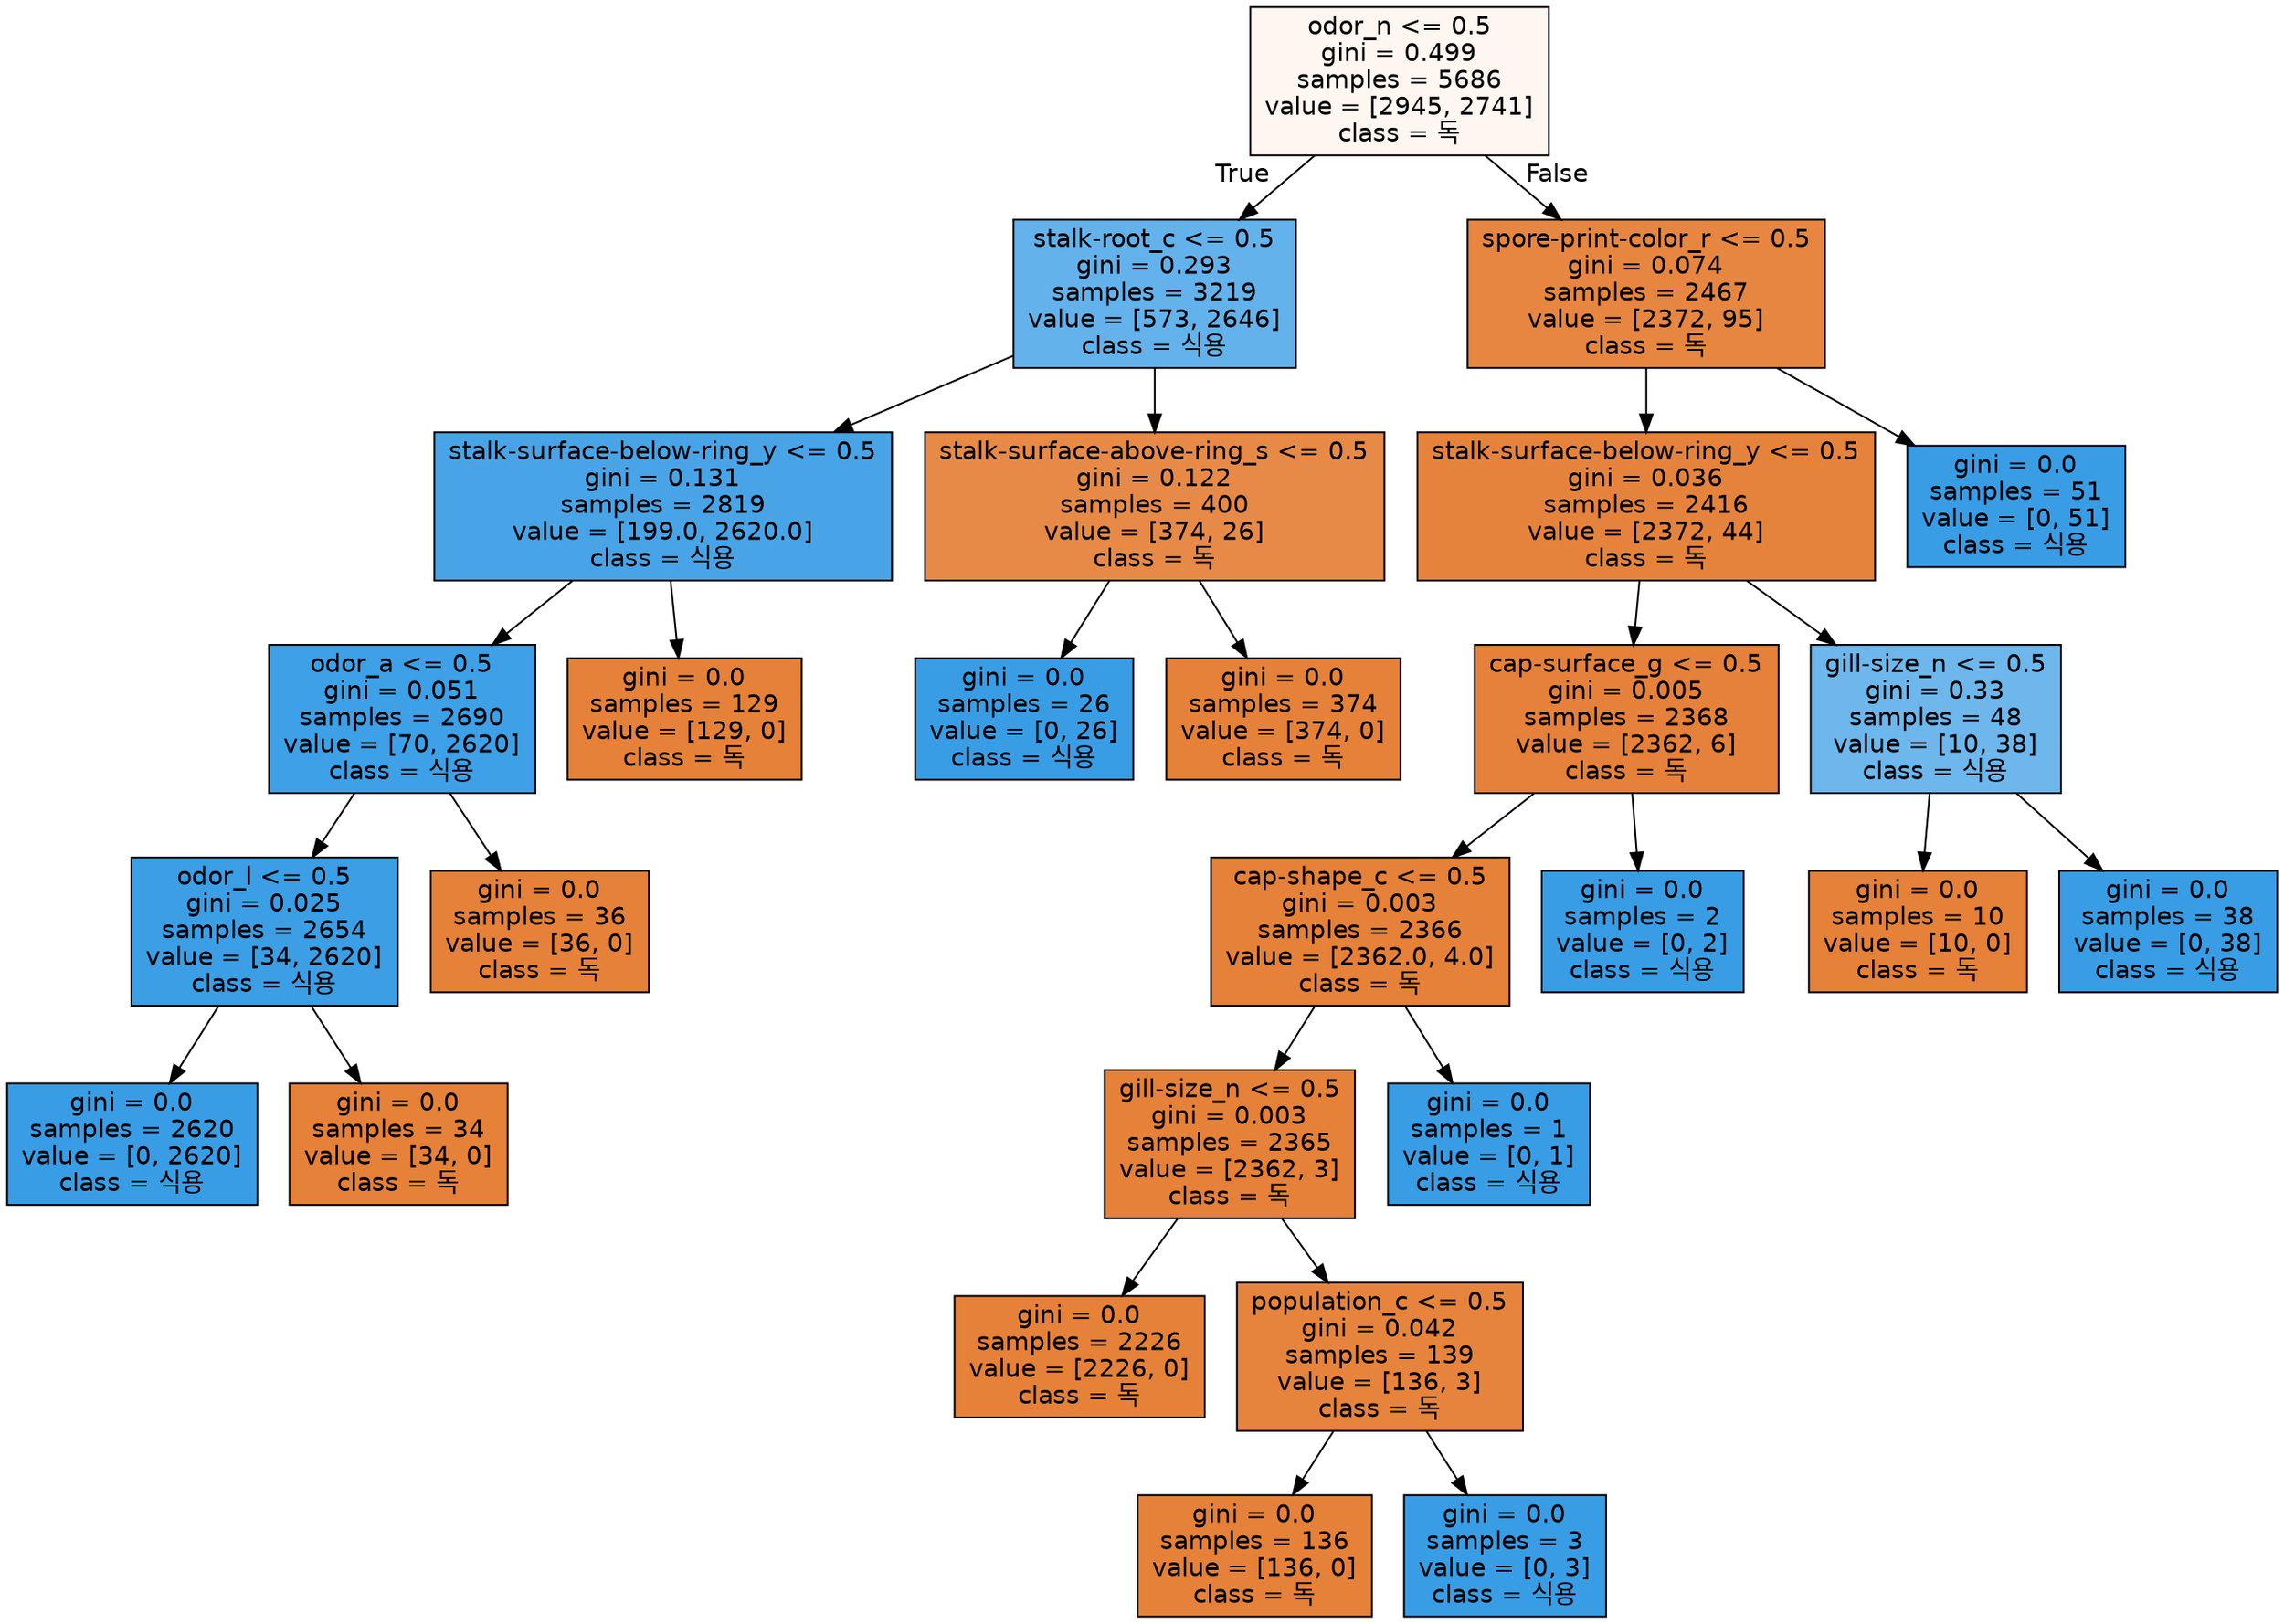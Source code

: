 digraph Tree {
node [shape=box, style="filled", color="black", fontname="helvetica"] ;
edge [fontname="helvetica"] ;
0 [label="odor_n <= 0.5\ngini = 0.499\nsamples = 5686\nvalue = [2945, 2741]\nclass = 독", fillcolor="#fdf6f1"] ;
1 [label="stalk-root_c <= 0.5\ngini = 0.293\nsamples = 3219\nvalue = [573, 2646]\nclass = 식용", fillcolor="#64b2eb"] ;
0 -> 1 [labeldistance=2.5, labelangle=45, headlabel="True"] ;
2 [label="stalk-surface-below-ring_y <= 0.5\ngini = 0.131\nsamples = 2819\nvalue = [199.0, 2620.0]\nclass = 식용", fillcolor="#48a4e7"] ;
1 -> 2 ;
3 [label="odor_a <= 0.5\ngini = 0.051\nsamples = 2690\nvalue = [70, 2620]\nclass = 식용", fillcolor="#3ea0e6"] ;
2 -> 3 ;
4 [label="odor_l <= 0.5\ngini = 0.025\nsamples = 2654\nvalue = [34, 2620]\nclass = 식용", fillcolor="#3c9ee5"] ;
3 -> 4 ;
5 [label="gini = 0.0\nsamples = 2620\nvalue = [0, 2620]\nclass = 식용", fillcolor="#399de5"] ;
4 -> 5 ;
6 [label="gini = 0.0\nsamples = 34\nvalue = [34, 0]\nclass = 독", fillcolor="#e58139"] ;
4 -> 6 ;
7 [label="gini = 0.0\nsamples = 36\nvalue = [36, 0]\nclass = 독", fillcolor="#e58139"] ;
3 -> 7 ;
8 [label="gini = 0.0\nsamples = 129\nvalue = [129, 0]\nclass = 독", fillcolor="#e58139"] ;
2 -> 8 ;
9 [label="stalk-surface-above-ring_s <= 0.5\ngini = 0.122\nsamples = 400\nvalue = [374, 26]\nclass = 독", fillcolor="#e78a47"] ;
1 -> 9 ;
10 [label="gini = 0.0\nsamples = 26\nvalue = [0, 26]\nclass = 식용", fillcolor="#399de5"] ;
9 -> 10 ;
11 [label="gini = 0.0\nsamples = 374\nvalue = [374, 0]\nclass = 독", fillcolor="#e58139"] ;
9 -> 11 ;
12 [label="spore-print-color_r <= 0.5\ngini = 0.074\nsamples = 2467\nvalue = [2372, 95]\nclass = 독", fillcolor="#e68641"] ;
0 -> 12 [labeldistance=2.5, labelangle=-45, headlabel="False"] ;
13 [label="stalk-surface-below-ring_y <= 0.5\ngini = 0.036\nsamples = 2416\nvalue = [2372, 44]\nclass = 독", fillcolor="#e5833d"] ;
12 -> 13 ;
14 [label="cap-surface_g <= 0.5\ngini = 0.005\nsamples = 2368\nvalue = [2362, 6]\nclass = 독", fillcolor="#e5813a"] ;
13 -> 14 ;
15 [label="cap-shape_c <= 0.5\ngini = 0.003\nsamples = 2366\nvalue = [2362.0, 4.0]\nclass = 독", fillcolor="#e58139"] ;
14 -> 15 ;
16 [label="gill-size_n <= 0.5\ngini = 0.003\nsamples = 2365\nvalue = [2362, 3]\nclass = 독", fillcolor="#e58139"] ;
15 -> 16 ;
17 [label="gini = 0.0\nsamples = 2226\nvalue = [2226, 0]\nclass = 독", fillcolor="#e58139"] ;
16 -> 17 ;
18 [label="population_c <= 0.5\ngini = 0.042\nsamples = 139\nvalue = [136, 3]\nclass = 독", fillcolor="#e6843d"] ;
16 -> 18 ;
19 [label="gini = 0.0\nsamples = 136\nvalue = [136, 0]\nclass = 독", fillcolor="#e58139"] ;
18 -> 19 ;
20 [label="gini = 0.0\nsamples = 3\nvalue = [0, 3]\nclass = 식용", fillcolor="#399de5"] ;
18 -> 20 ;
21 [label="gini = 0.0\nsamples = 1\nvalue = [0, 1]\nclass = 식용", fillcolor="#399de5"] ;
15 -> 21 ;
22 [label="gini = 0.0\nsamples = 2\nvalue = [0, 2]\nclass = 식용", fillcolor="#399de5"] ;
14 -> 22 ;
23 [label="gill-size_n <= 0.5\ngini = 0.33\nsamples = 48\nvalue = [10, 38]\nclass = 식용", fillcolor="#6db7ec"] ;
13 -> 23 ;
24 [label="gini = 0.0\nsamples = 10\nvalue = [10, 0]\nclass = 독", fillcolor="#e58139"] ;
23 -> 24 ;
25 [label="gini = 0.0\nsamples = 38\nvalue = [0, 38]\nclass = 식용", fillcolor="#399de5"] ;
23 -> 25 ;
26 [label="gini = 0.0\nsamples = 51\nvalue = [0, 51]\nclass = 식용", fillcolor="#399de5"] ;
12 -> 26 ;
}